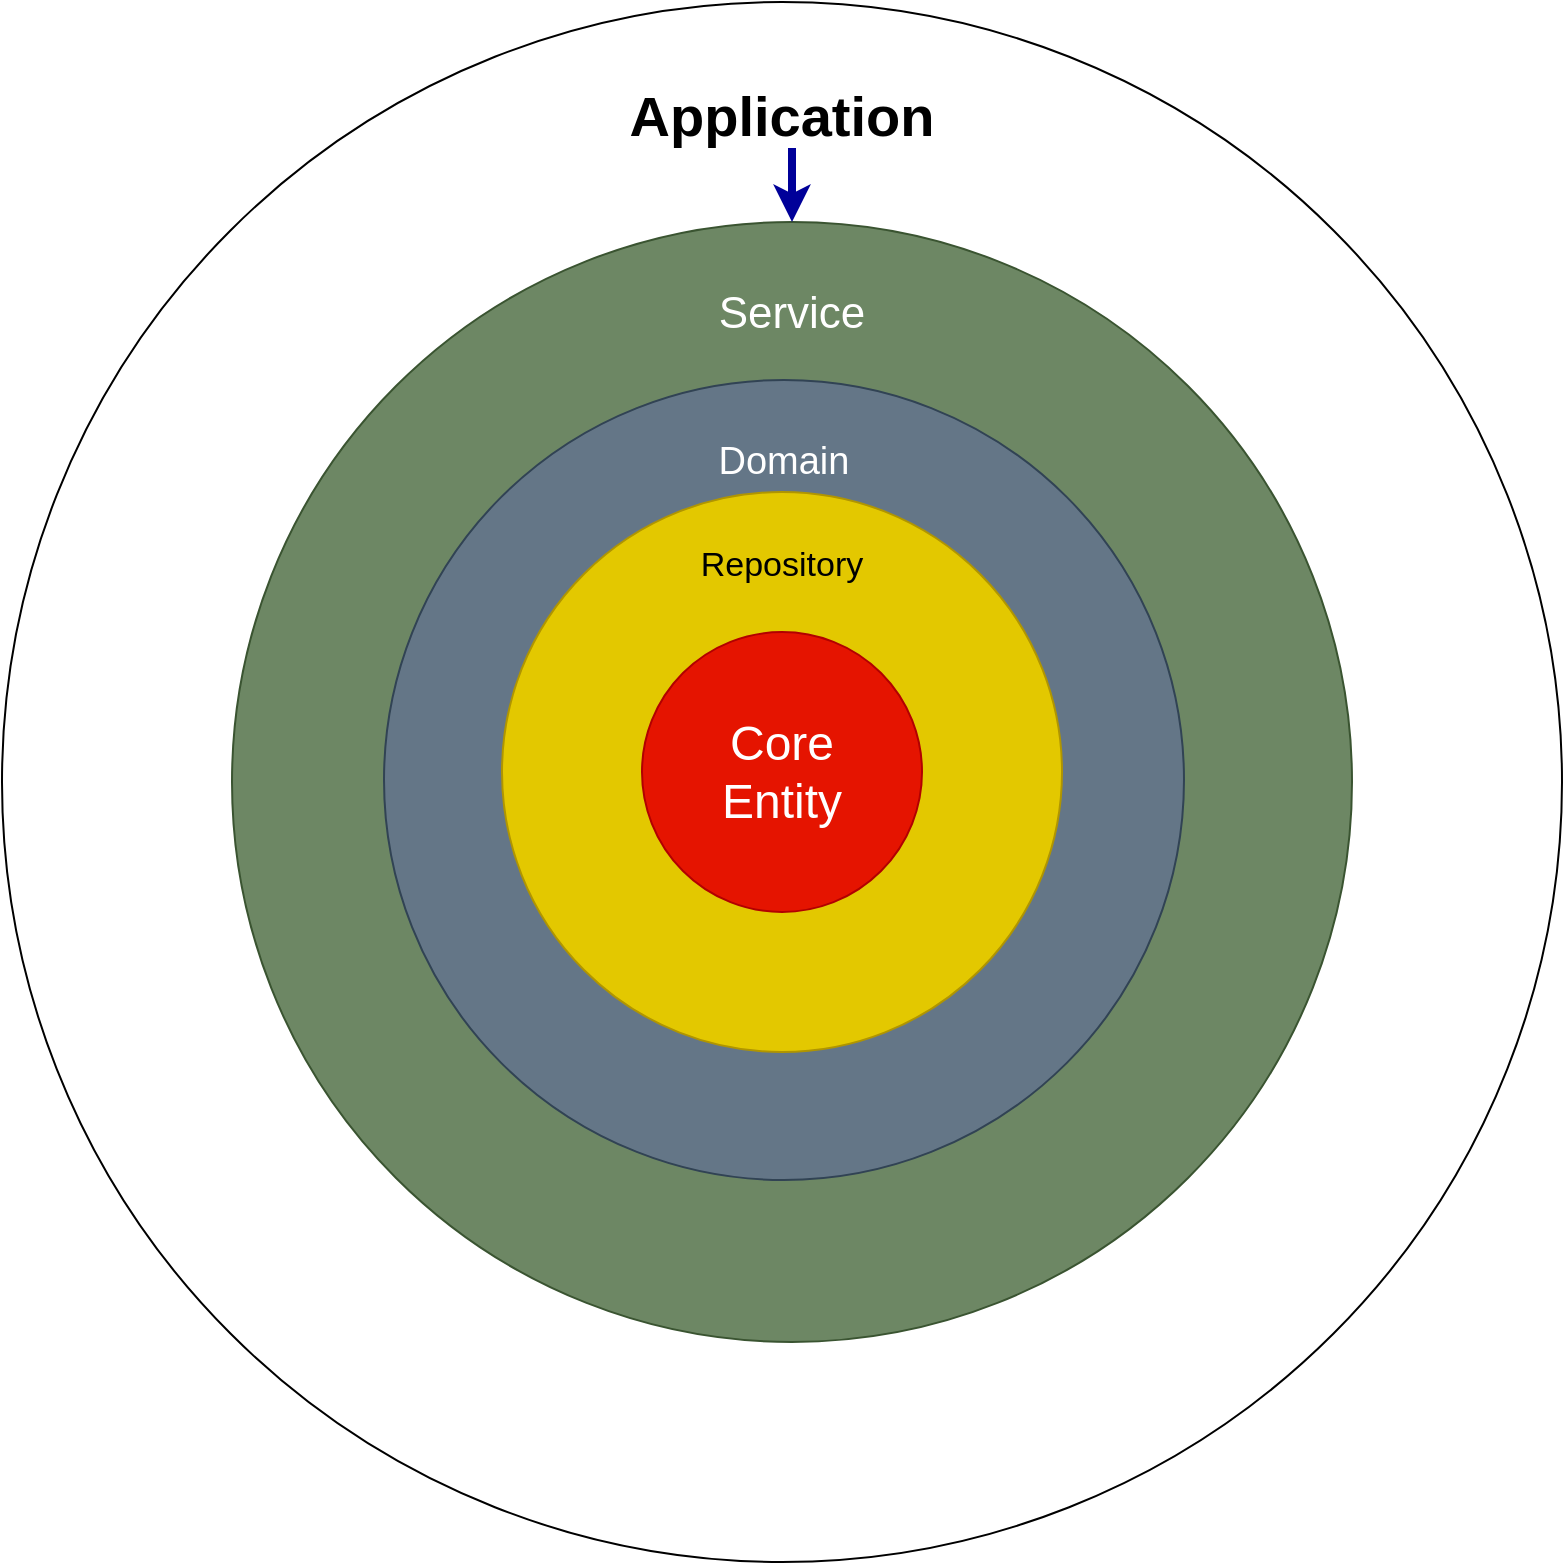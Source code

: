 <mxfile version="14.7.7" type="device"><diagram id="kSEXB5JVElSOWfz0c_tN" name="Page-1"><mxGraphModel dx="716" dy="430" grid="1" gridSize="10" guides="1" tooltips="1" connect="1" arrows="1" fold="1" page="1" pageScale="1" pageWidth="1100" pageHeight="850" math="0" shadow="0"><root><mxCell id="0"/><mxCell id="1" parent="0"/><mxCell id="Z3kzTnRSV0J5bPCdc4RG-6" value="&lt;br style=&quot;font-size: 28px;&quot;&gt;Application&lt;br style=&quot;font-size: 28px;&quot;&gt;" style="ellipse;whiteSpace=wrap;html=1;aspect=fixed;labelBackgroundColor=none;fontSize=28;verticalAlign=top;fillColor=#FFFFFF;fontColor=#000000;fontStyle=1" vertex="1" parent="1"><mxGeometry x="131" y="17" width="780" height="780" as="geometry"/></mxCell><mxCell id="Z3kzTnRSV0J5bPCdc4RG-4" value="&lt;font style=&quot;font-size: 22px&quot;&gt;&lt;br&gt;Service&lt;/font&gt;" style="ellipse;whiteSpace=wrap;html=1;aspect=fixed;verticalAlign=top;labelBackgroundColor=none;fillColor=#6d8764;strokeColor=#3A5431;fontColor=#ffffff;" vertex="1" parent="1"><mxGeometry x="246" y="127" width="560" height="560" as="geometry"/></mxCell><mxCell id="Z3kzTnRSV0J5bPCdc4RG-3" value="&lt;font style=&quot;font-size: 19px&quot;&gt;&lt;br&gt;Domain&lt;/font&gt;" style="ellipse;whiteSpace=wrap;html=1;aspect=fixed;verticalAlign=top;fillColor=#647687;strokeColor=#314354;fontColor=#ffffff;" vertex="1" parent="1"><mxGeometry x="322" y="206" width="400" height="400" as="geometry"/></mxCell><mxCell id="Z3kzTnRSV0J5bPCdc4RG-2" value="&lt;font style=&quot;font-size: 17px&quot;&gt;&lt;br&gt;Repository&lt;/font&gt;" style="ellipse;whiteSpace=wrap;html=1;aspect=fixed;verticalAlign=top;fillColor=#e3c800;strokeColor=#B09500;fontColor=#000000;" vertex="1" parent="1"><mxGeometry x="381" y="262" width="280" height="280" as="geometry"/></mxCell><mxCell id="Z3kzTnRSV0J5bPCdc4RG-1" value="Core&lt;br&gt;Entity" style="ellipse;whiteSpace=wrap;html=1;aspect=fixed;fontSize=24;fillColor=#e51400;strokeColor=#B20000;fontColor=#ffffff;" vertex="1" parent="1"><mxGeometry x="451" y="332" width="140" height="140" as="geometry"/></mxCell><mxCell id="Z3kzTnRSV0J5bPCdc4RG-5" value="" style="endArrow=classic;html=1;fontSize=24;strokeWidth=4;entryX=0.5;entryY=0;entryDx=0;entryDy=0;fontColor=#0000FF;strokeColor=#000099;" edge="1" parent="1" target="Z3kzTnRSV0J5bPCdc4RG-4"><mxGeometry width="50" height="50" relative="1" as="geometry"><mxPoint x="526" y="90" as="sourcePoint"/><mxPoint x="981" y="257" as="targetPoint"/></mxGeometry></mxCell></root></mxGraphModel></diagram></mxfile>
